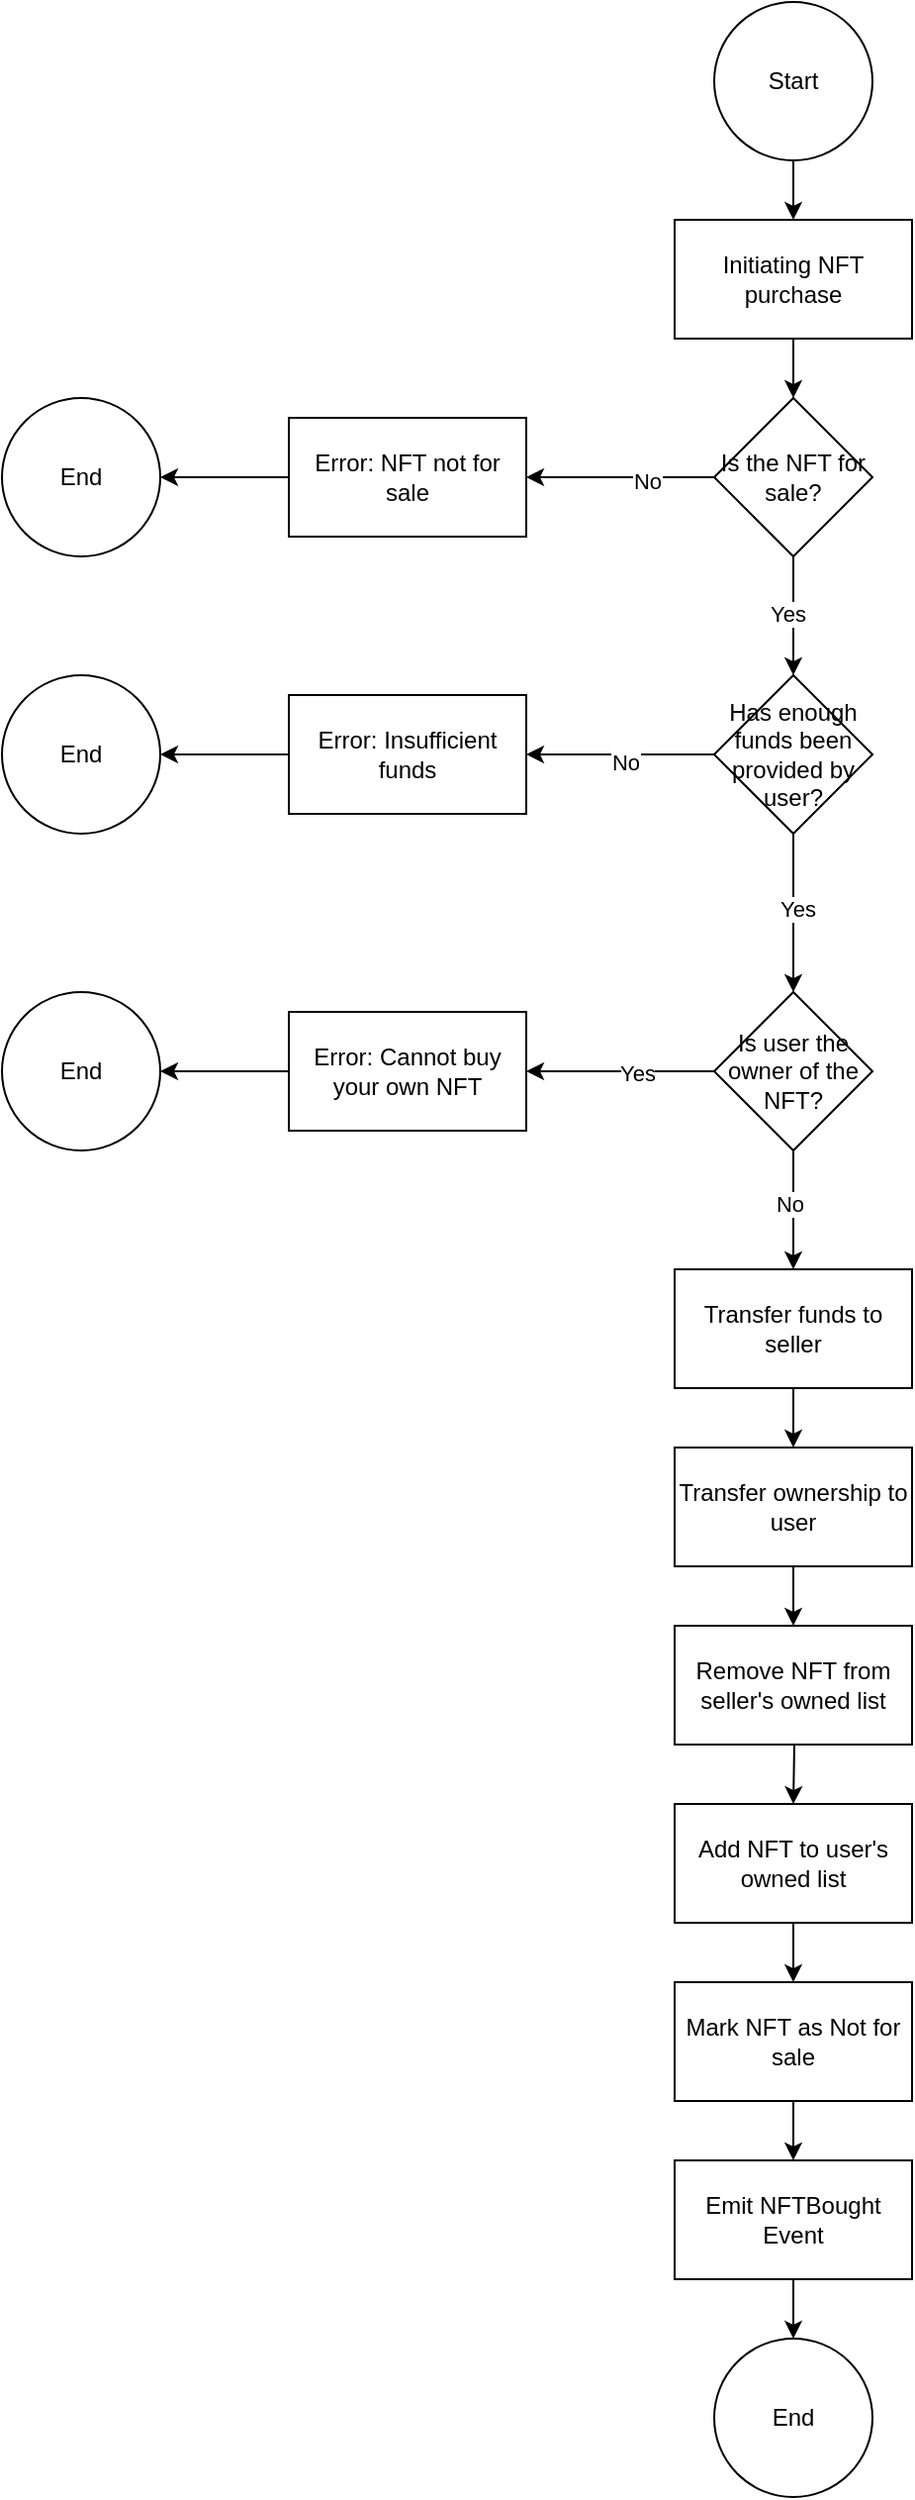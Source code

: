 <mxfile version="26.1.3">
  <diagram name="Page-1" id="Wd95dtvA1wmNzo6epmT0">
    <mxGraphModel dx="1687" dy="898" grid="1" gridSize="10" guides="1" tooltips="1" connect="1" arrows="1" fold="1" page="1" pageScale="1" pageWidth="850" pageHeight="1100" math="0" shadow="0">
      <root>
        <mxCell id="0" />
        <mxCell id="1" parent="0" />
        <mxCell id="qMuitNjW0mg07pq-6-ZJ-3" value="" style="edgeStyle=orthogonalEdgeStyle;rounded=0;orthogonalLoop=1;jettySize=auto;html=1;" edge="1" parent="1" source="qMuitNjW0mg07pq-6-ZJ-1" target="qMuitNjW0mg07pq-6-ZJ-2">
          <mxGeometry relative="1" as="geometry" />
        </mxCell>
        <mxCell id="qMuitNjW0mg07pq-6-ZJ-1" value="Start" style="ellipse;whiteSpace=wrap;html=1;aspect=fixed;" vertex="1" parent="1">
          <mxGeometry x="500" y="80" width="80" height="80" as="geometry" />
        </mxCell>
        <mxCell id="qMuitNjW0mg07pq-6-ZJ-5" value="" style="edgeStyle=orthogonalEdgeStyle;rounded=0;orthogonalLoop=1;jettySize=auto;html=1;" edge="1" parent="1" source="qMuitNjW0mg07pq-6-ZJ-2" target="qMuitNjW0mg07pq-6-ZJ-4">
          <mxGeometry relative="1" as="geometry" />
        </mxCell>
        <mxCell id="qMuitNjW0mg07pq-6-ZJ-2" value="Initiating NFT purchase" style="whiteSpace=wrap;html=1;" vertex="1" parent="1">
          <mxGeometry x="480" y="190" width="120" height="60" as="geometry" />
        </mxCell>
        <mxCell id="qMuitNjW0mg07pq-6-ZJ-7" value="" style="edgeStyle=orthogonalEdgeStyle;rounded=0;orthogonalLoop=1;jettySize=auto;html=1;" edge="1" parent="1" source="qMuitNjW0mg07pq-6-ZJ-4" target="qMuitNjW0mg07pq-6-ZJ-6">
          <mxGeometry relative="1" as="geometry" />
        </mxCell>
        <mxCell id="qMuitNjW0mg07pq-6-ZJ-36" value="No" style="edgeLabel;html=1;align=center;verticalAlign=middle;resizable=0;points=[];" vertex="1" connectable="0" parent="qMuitNjW0mg07pq-6-ZJ-7">
          <mxGeometry x="-0.278" y="2" relative="1" as="geometry">
            <mxPoint as="offset" />
          </mxGeometry>
        </mxCell>
        <mxCell id="qMuitNjW0mg07pq-6-ZJ-11" value="" style="edgeStyle=orthogonalEdgeStyle;rounded=0;orthogonalLoop=1;jettySize=auto;html=1;" edge="1" parent="1" source="qMuitNjW0mg07pq-6-ZJ-4" target="qMuitNjW0mg07pq-6-ZJ-10">
          <mxGeometry relative="1" as="geometry" />
        </mxCell>
        <mxCell id="qMuitNjW0mg07pq-6-ZJ-37" value="Yes" style="edgeLabel;html=1;align=center;verticalAlign=middle;resizable=0;points=[];" vertex="1" connectable="0" parent="qMuitNjW0mg07pq-6-ZJ-11">
          <mxGeometry x="-0.046" y="-3" relative="1" as="geometry">
            <mxPoint as="offset" />
          </mxGeometry>
        </mxCell>
        <mxCell id="qMuitNjW0mg07pq-6-ZJ-4" value="Is the NFT for sale?" style="rhombus;whiteSpace=wrap;html=1;" vertex="1" parent="1">
          <mxGeometry x="500" y="280" width="80" height="80" as="geometry" />
        </mxCell>
        <mxCell id="qMuitNjW0mg07pq-6-ZJ-9" value="" style="edgeStyle=orthogonalEdgeStyle;rounded=0;orthogonalLoop=1;jettySize=auto;html=1;" edge="1" parent="1" source="qMuitNjW0mg07pq-6-ZJ-6" target="qMuitNjW0mg07pq-6-ZJ-8">
          <mxGeometry relative="1" as="geometry" />
        </mxCell>
        <mxCell id="qMuitNjW0mg07pq-6-ZJ-6" value="Error: NFT not for sale" style="whiteSpace=wrap;html=1;" vertex="1" parent="1">
          <mxGeometry x="285" y="290" width="120" height="60" as="geometry" />
        </mxCell>
        <mxCell id="qMuitNjW0mg07pq-6-ZJ-8" value="End" style="ellipse;whiteSpace=wrap;html=1;" vertex="1" parent="1">
          <mxGeometry x="140" y="280" width="80" height="80" as="geometry" />
        </mxCell>
        <mxCell id="qMuitNjW0mg07pq-6-ZJ-13" value="" style="edgeStyle=orthogonalEdgeStyle;rounded=0;orthogonalLoop=1;jettySize=auto;html=1;" edge="1" parent="1" source="qMuitNjW0mg07pq-6-ZJ-10" target="qMuitNjW0mg07pq-6-ZJ-12">
          <mxGeometry relative="1" as="geometry" />
        </mxCell>
        <mxCell id="qMuitNjW0mg07pq-6-ZJ-38" value="No" style="edgeLabel;html=1;align=center;verticalAlign=middle;resizable=0;points=[];" vertex="1" connectable="0" parent="qMuitNjW0mg07pq-6-ZJ-13">
          <mxGeometry x="-0.056" y="4" relative="1" as="geometry">
            <mxPoint as="offset" />
          </mxGeometry>
        </mxCell>
        <mxCell id="qMuitNjW0mg07pq-6-ZJ-17" value="" style="edgeStyle=orthogonalEdgeStyle;rounded=0;orthogonalLoop=1;jettySize=auto;html=1;" edge="1" parent="1" source="qMuitNjW0mg07pq-6-ZJ-10" target="qMuitNjW0mg07pq-6-ZJ-16">
          <mxGeometry relative="1" as="geometry" />
        </mxCell>
        <mxCell id="qMuitNjW0mg07pq-6-ZJ-39" value="Yes" style="edgeLabel;html=1;align=center;verticalAlign=middle;resizable=0;points=[];" vertex="1" connectable="0" parent="qMuitNjW0mg07pq-6-ZJ-17">
          <mxGeometry x="-0.067" y="2" relative="1" as="geometry">
            <mxPoint as="offset" />
          </mxGeometry>
        </mxCell>
        <mxCell id="qMuitNjW0mg07pq-6-ZJ-10" value="Has enough funds been provided by user?" style="rhombus;whiteSpace=wrap;html=1;" vertex="1" parent="1">
          <mxGeometry x="500" y="420" width="80" height="80" as="geometry" />
        </mxCell>
        <mxCell id="qMuitNjW0mg07pq-6-ZJ-15" value="" style="edgeStyle=orthogonalEdgeStyle;rounded=0;orthogonalLoop=1;jettySize=auto;html=1;" edge="1" parent="1" source="qMuitNjW0mg07pq-6-ZJ-12" target="qMuitNjW0mg07pq-6-ZJ-14">
          <mxGeometry relative="1" as="geometry" />
        </mxCell>
        <mxCell id="qMuitNjW0mg07pq-6-ZJ-12" value="Error: Insufficient funds" style="whiteSpace=wrap;html=1;" vertex="1" parent="1">
          <mxGeometry x="285" y="430" width="120" height="60" as="geometry" />
        </mxCell>
        <mxCell id="qMuitNjW0mg07pq-6-ZJ-14" value="End" style="ellipse;whiteSpace=wrap;html=1;" vertex="1" parent="1">
          <mxGeometry x="140" y="420" width="80" height="80" as="geometry" />
        </mxCell>
        <mxCell id="qMuitNjW0mg07pq-6-ZJ-19" value="" style="edgeStyle=orthogonalEdgeStyle;rounded=0;orthogonalLoop=1;jettySize=auto;html=1;" edge="1" parent="1" source="qMuitNjW0mg07pq-6-ZJ-16" target="qMuitNjW0mg07pq-6-ZJ-18">
          <mxGeometry relative="1" as="geometry" />
        </mxCell>
        <mxCell id="qMuitNjW0mg07pq-6-ZJ-40" value="Yes" style="edgeLabel;html=1;align=center;verticalAlign=middle;resizable=0;points=[];" vertex="1" connectable="0" parent="qMuitNjW0mg07pq-6-ZJ-19">
          <mxGeometry x="-0.167" y="1" relative="1" as="geometry">
            <mxPoint as="offset" />
          </mxGeometry>
        </mxCell>
        <mxCell id="qMuitNjW0mg07pq-6-ZJ-23" value="" style="edgeStyle=orthogonalEdgeStyle;rounded=0;orthogonalLoop=1;jettySize=auto;html=1;" edge="1" parent="1" source="qMuitNjW0mg07pq-6-ZJ-16" target="qMuitNjW0mg07pq-6-ZJ-22">
          <mxGeometry relative="1" as="geometry" />
        </mxCell>
        <mxCell id="qMuitNjW0mg07pq-6-ZJ-41" value="No" style="edgeLabel;html=1;align=center;verticalAlign=middle;resizable=0;points=[];" vertex="1" connectable="0" parent="qMuitNjW0mg07pq-6-ZJ-23">
          <mxGeometry x="-0.096" y="-2" relative="1" as="geometry">
            <mxPoint as="offset" />
          </mxGeometry>
        </mxCell>
        <mxCell id="qMuitNjW0mg07pq-6-ZJ-16" value="Is user the owner of the NFT?" style="rhombus;whiteSpace=wrap;html=1;" vertex="1" parent="1">
          <mxGeometry x="500" y="580" width="80" height="80" as="geometry" />
        </mxCell>
        <mxCell id="qMuitNjW0mg07pq-6-ZJ-21" value="" style="edgeStyle=orthogonalEdgeStyle;rounded=0;orthogonalLoop=1;jettySize=auto;html=1;" edge="1" parent="1" source="qMuitNjW0mg07pq-6-ZJ-18" target="qMuitNjW0mg07pq-6-ZJ-20">
          <mxGeometry relative="1" as="geometry" />
        </mxCell>
        <mxCell id="qMuitNjW0mg07pq-6-ZJ-18" value="Error: Cannot buy your own NFT" style="whiteSpace=wrap;html=1;" vertex="1" parent="1">
          <mxGeometry x="285" y="590" width="120" height="60" as="geometry" />
        </mxCell>
        <mxCell id="qMuitNjW0mg07pq-6-ZJ-20" value="End" style="ellipse;whiteSpace=wrap;html=1;" vertex="1" parent="1">
          <mxGeometry x="140" y="580" width="80" height="80" as="geometry" />
        </mxCell>
        <mxCell id="qMuitNjW0mg07pq-6-ZJ-25" value="" style="edgeStyle=orthogonalEdgeStyle;rounded=0;orthogonalLoop=1;jettySize=auto;html=1;" edge="1" parent="1" source="qMuitNjW0mg07pq-6-ZJ-22" target="qMuitNjW0mg07pq-6-ZJ-24">
          <mxGeometry relative="1" as="geometry" />
        </mxCell>
        <mxCell id="qMuitNjW0mg07pq-6-ZJ-22" value="Transfer funds to seller" style="whiteSpace=wrap;html=1;" vertex="1" parent="1">
          <mxGeometry x="480" y="720" width="120" height="60" as="geometry" />
        </mxCell>
        <mxCell id="qMuitNjW0mg07pq-6-ZJ-27" value="" style="edgeStyle=orthogonalEdgeStyle;rounded=0;orthogonalLoop=1;jettySize=auto;html=1;" edge="1" parent="1" source="qMuitNjW0mg07pq-6-ZJ-24" target="qMuitNjW0mg07pq-6-ZJ-26">
          <mxGeometry relative="1" as="geometry" />
        </mxCell>
        <mxCell id="qMuitNjW0mg07pq-6-ZJ-24" value="Transfer ownership to user" style="whiteSpace=wrap;html=1;" vertex="1" parent="1">
          <mxGeometry x="480" y="810" width="120" height="60" as="geometry" />
        </mxCell>
        <mxCell id="qMuitNjW0mg07pq-6-ZJ-29" value="" style="edgeStyle=orthogonalEdgeStyle;rounded=0;orthogonalLoop=1;jettySize=auto;html=1;" edge="1" parent="1" target="qMuitNjW0mg07pq-6-ZJ-28">
          <mxGeometry relative="1" as="geometry">
            <mxPoint x="540" y="930" as="sourcePoint" />
          </mxGeometry>
        </mxCell>
        <mxCell id="qMuitNjW0mg07pq-6-ZJ-26" value="Remove NFT from seller&#39;s owned list" style="whiteSpace=wrap;html=1;" vertex="1" parent="1">
          <mxGeometry x="480" y="900" width="120" height="60" as="geometry" />
        </mxCell>
        <mxCell id="qMuitNjW0mg07pq-6-ZJ-31" value="" style="edgeStyle=orthogonalEdgeStyle;rounded=0;orthogonalLoop=1;jettySize=auto;html=1;" edge="1" parent="1" source="qMuitNjW0mg07pq-6-ZJ-28" target="qMuitNjW0mg07pq-6-ZJ-30">
          <mxGeometry relative="1" as="geometry" />
        </mxCell>
        <mxCell id="qMuitNjW0mg07pq-6-ZJ-28" value="Add NFT to user&#39;s owned list" style="whiteSpace=wrap;html=1;" vertex="1" parent="1">
          <mxGeometry x="480" y="990" width="120" height="60" as="geometry" />
        </mxCell>
        <mxCell id="qMuitNjW0mg07pq-6-ZJ-33" value="" style="edgeStyle=orthogonalEdgeStyle;rounded=0;orthogonalLoop=1;jettySize=auto;html=1;" edge="1" parent="1" source="qMuitNjW0mg07pq-6-ZJ-30" target="qMuitNjW0mg07pq-6-ZJ-32">
          <mxGeometry relative="1" as="geometry" />
        </mxCell>
        <mxCell id="qMuitNjW0mg07pq-6-ZJ-30" value="Mark NFT as Not for sale" style="whiteSpace=wrap;html=1;" vertex="1" parent="1">
          <mxGeometry x="480" y="1080" width="120" height="60" as="geometry" />
        </mxCell>
        <mxCell id="qMuitNjW0mg07pq-6-ZJ-35" value="" style="edgeStyle=orthogonalEdgeStyle;rounded=0;orthogonalLoop=1;jettySize=auto;html=1;" edge="1" parent="1" source="qMuitNjW0mg07pq-6-ZJ-32" target="qMuitNjW0mg07pq-6-ZJ-34">
          <mxGeometry relative="1" as="geometry" />
        </mxCell>
        <mxCell id="qMuitNjW0mg07pq-6-ZJ-32" value="Emit NFTBought Event" style="whiteSpace=wrap;html=1;" vertex="1" parent="1">
          <mxGeometry x="480" y="1170" width="120" height="60" as="geometry" />
        </mxCell>
        <mxCell id="qMuitNjW0mg07pq-6-ZJ-34" value="End" style="ellipse;whiteSpace=wrap;html=1;" vertex="1" parent="1">
          <mxGeometry x="500" y="1260" width="80" height="80" as="geometry" />
        </mxCell>
      </root>
    </mxGraphModel>
  </diagram>
</mxfile>
